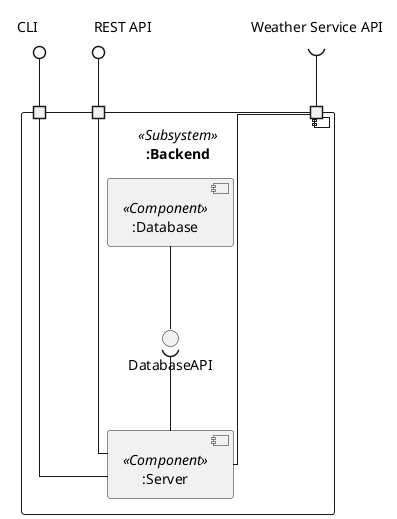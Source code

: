 @startuml
skinparam linetype ortho

component ":Backend" <<Subsystem>> {
    component ":Server" <<Component>> as SV {
    }

    component ":Database" <<Component>> as DB {
    }

    port " " as P1
    port " " as P2
    port " " as P3

    P1 -- SV
    P2 -- SV
    P3 -- SV


    DB -down-() DatabaseAPI
    SV -up-( DatabaseAPI

}

rectangle "REST API" as REST
rectangle "CLI" as CLI
rectangle "Weather Service API" as WS

skinparam rectangle {
    BackgroundColor #FFFFFF
    BorderColor #FFFFFF
}

P2 -up-0 REST
P1 -up-0 CLI
P3 -up-( WS

@enduml
